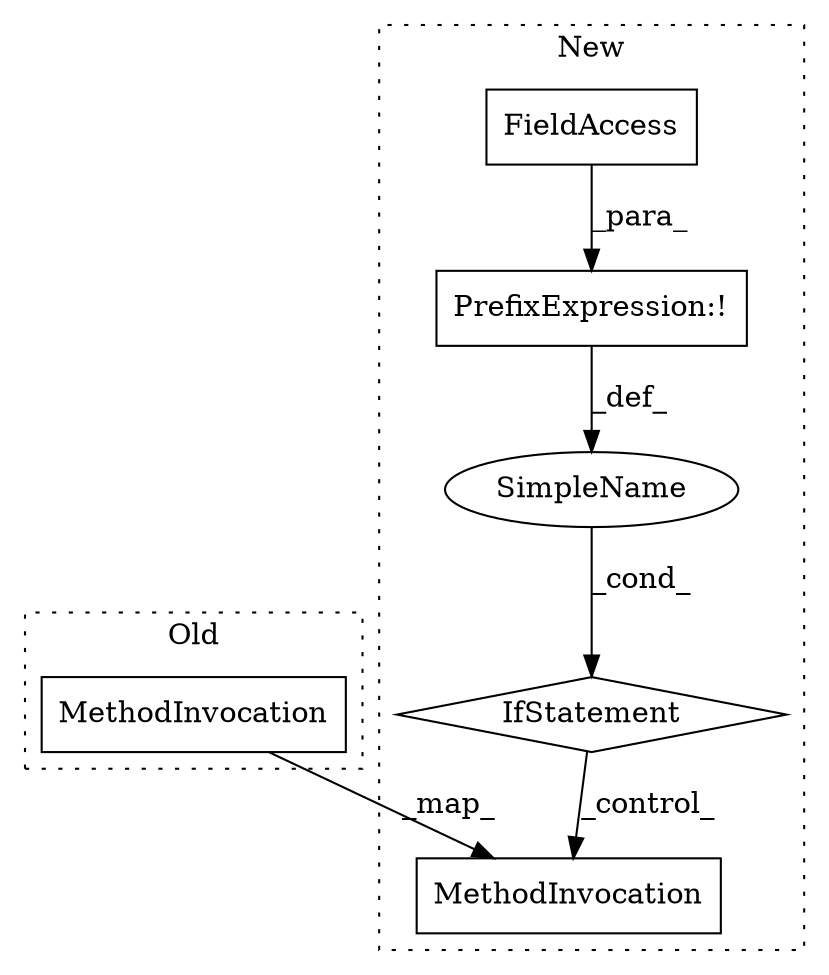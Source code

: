 digraph G {
subgraph cluster0 {
3 [label="MethodInvocation" a="32" s="2298" l="14" shape="box"];
label = "Old";
style="dotted";
}
subgraph cluster1 {
1 [label="FieldAccess" a="22" s="2327" l="5" shape="box"];
2 [label="IfStatement" a="25" s="2322,2332" l="4,2" shape="diamond"];
4 [label="MethodInvocation" a="32" s="2352" l="14" shape="box"];
5 [label="SimpleName" a="42" s="" l="" shape="ellipse"];
6 [label="PrefixExpression:!" a="38" s="2326" l="1" shape="box"];
label = "New";
style="dotted";
}
1 -> 6 [label="_para_"];
2 -> 4 [label="_control_"];
3 -> 4 [label="_map_"];
5 -> 2 [label="_cond_"];
6 -> 5 [label="_def_"];
}